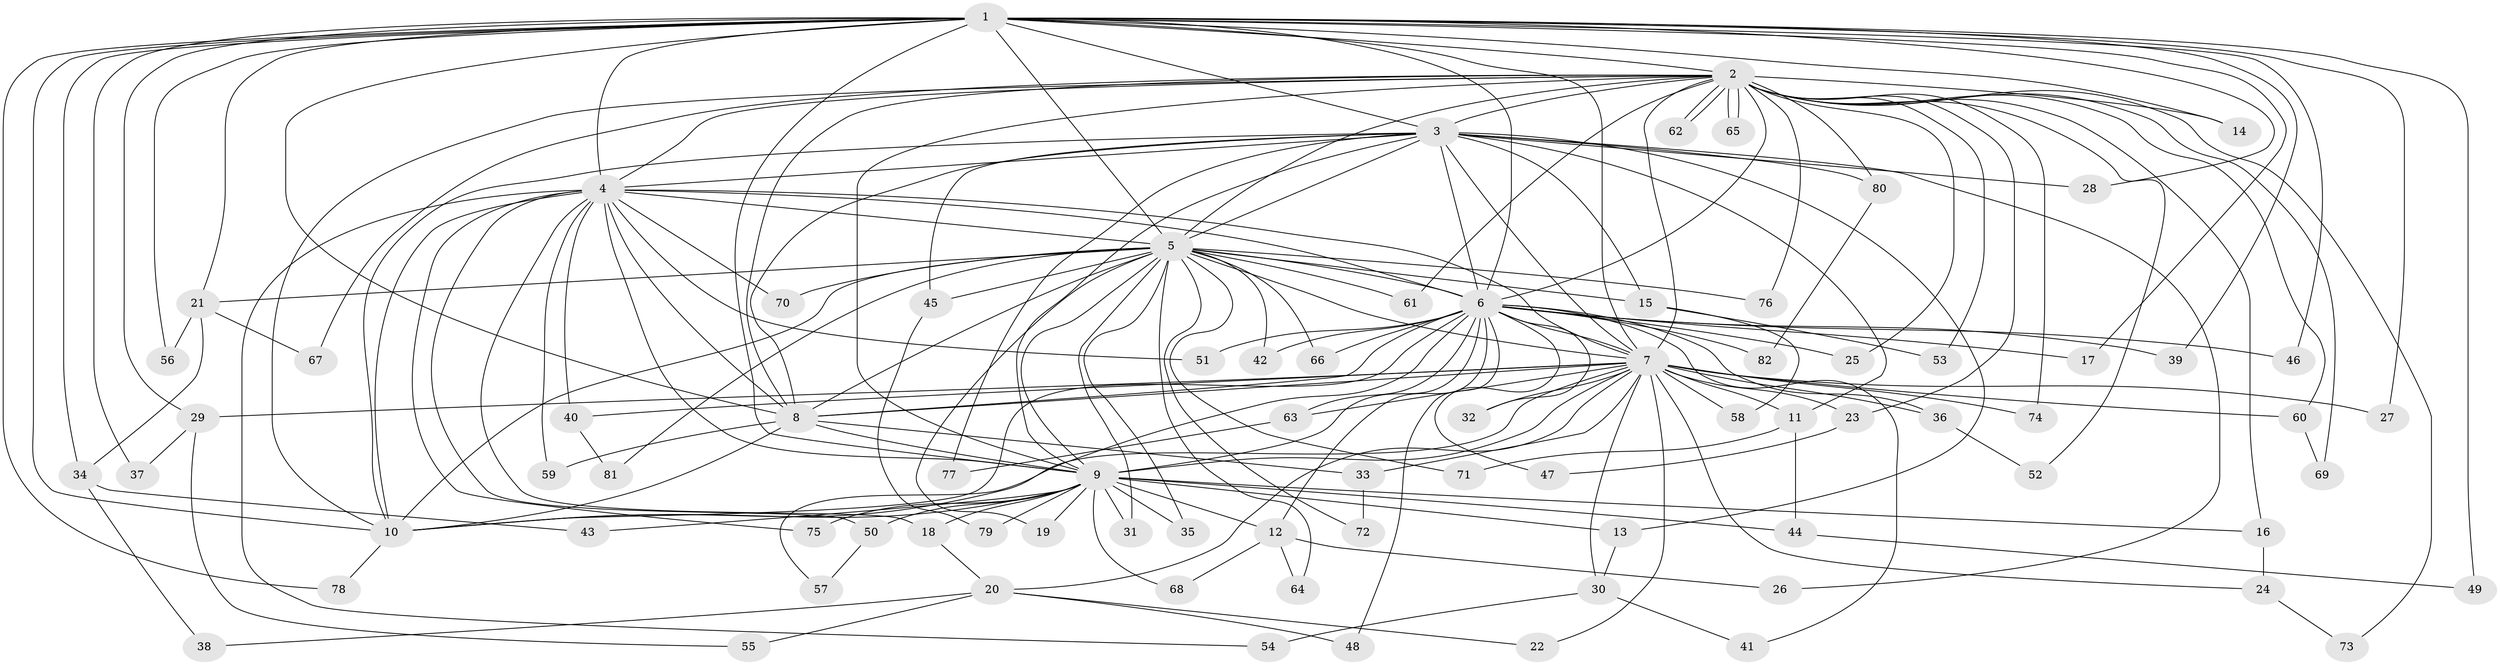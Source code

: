 // Generated by graph-tools (version 1.1) at 2025/46/03/09/25 04:46:16]
// undirected, 82 vertices, 189 edges
graph export_dot {
graph [start="1"]
  node [color=gray90,style=filled];
  1;
  2;
  3;
  4;
  5;
  6;
  7;
  8;
  9;
  10;
  11;
  12;
  13;
  14;
  15;
  16;
  17;
  18;
  19;
  20;
  21;
  22;
  23;
  24;
  25;
  26;
  27;
  28;
  29;
  30;
  31;
  32;
  33;
  34;
  35;
  36;
  37;
  38;
  39;
  40;
  41;
  42;
  43;
  44;
  45;
  46;
  47;
  48;
  49;
  50;
  51;
  52;
  53;
  54;
  55;
  56;
  57;
  58;
  59;
  60;
  61;
  62;
  63;
  64;
  65;
  66;
  67;
  68;
  69;
  70;
  71;
  72;
  73;
  74;
  75;
  76;
  77;
  78;
  79;
  80;
  81;
  82;
  1 -- 2;
  1 -- 3;
  1 -- 4;
  1 -- 5;
  1 -- 6;
  1 -- 7;
  1 -- 8;
  1 -- 9;
  1 -- 10;
  1 -- 14;
  1 -- 17;
  1 -- 21;
  1 -- 27;
  1 -- 28;
  1 -- 29;
  1 -- 34;
  1 -- 37;
  1 -- 39;
  1 -- 46;
  1 -- 49;
  1 -- 56;
  1 -- 78;
  2 -- 3;
  2 -- 4;
  2 -- 5;
  2 -- 6;
  2 -- 7;
  2 -- 8;
  2 -- 9;
  2 -- 10;
  2 -- 14;
  2 -- 16;
  2 -- 23;
  2 -- 25;
  2 -- 52;
  2 -- 53;
  2 -- 60;
  2 -- 61;
  2 -- 62;
  2 -- 62;
  2 -- 65;
  2 -- 65;
  2 -- 67;
  2 -- 69;
  2 -- 73;
  2 -- 74;
  2 -- 76;
  2 -- 80;
  3 -- 4;
  3 -- 5;
  3 -- 6;
  3 -- 7;
  3 -- 8;
  3 -- 9;
  3 -- 10;
  3 -- 11;
  3 -- 13;
  3 -- 15;
  3 -- 26;
  3 -- 28;
  3 -- 45;
  3 -- 77;
  3 -- 80;
  4 -- 5;
  4 -- 6;
  4 -- 7;
  4 -- 8;
  4 -- 9;
  4 -- 10;
  4 -- 18;
  4 -- 40;
  4 -- 50;
  4 -- 51;
  4 -- 54;
  4 -- 59;
  4 -- 70;
  4 -- 75;
  5 -- 6;
  5 -- 7;
  5 -- 8;
  5 -- 9;
  5 -- 10;
  5 -- 15;
  5 -- 19;
  5 -- 21;
  5 -- 31;
  5 -- 35;
  5 -- 42;
  5 -- 45;
  5 -- 61;
  5 -- 64;
  5 -- 66;
  5 -- 70;
  5 -- 71;
  5 -- 72;
  5 -- 76;
  5 -- 81;
  6 -- 7;
  6 -- 8;
  6 -- 9;
  6 -- 10;
  6 -- 12;
  6 -- 17;
  6 -- 25;
  6 -- 32;
  6 -- 36;
  6 -- 39;
  6 -- 41;
  6 -- 42;
  6 -- 46;
  6 -- 47;
  6 -- 48;
  6 -- 51;
  6 -- 57;
  6 -- 63;
  6 -- 66;
  6 -- 82;
  7 -- 8;
  7 -- 9;
  7 -- 10;
  7 -- 11;
  7 -- 20;
  7 -- 22;
  7 -- 23;
  7 -- 24;
  7 -- 27;
  7 -- 29;
  7 -- 30;
  7 -- 32;
  7 -- 33;
  7 -- 36;
  7 -- 40;
  7 -- 58;
  7 -- 60;
  7 -- 63;
  7 -- 74;
  8 -- 9;
  8 -- 10;
  8 -- 33;
  8 -- 59;
  9 -- 10;
  9 -- 12;
  9 -- 13;
  9 -- 16;
  9 -- 18;
  9 -- 19;
  9 -- 31;
  9 -- 35;
  9 -- 43;
  9 -- 44;
  9 -- 50;
  9 -- 68;
  9 -- 75;
  9 -- 79;
  10 -- 78;
  11 -- 44;
  11 -- 71;
  12 -- 26;
  12 -- 64;
  12 -- 68;
  13 -- 30;
  15 -- 53;
  15 -- 58;
  16 -- 24;
  18 -- 20;
  20 -- 22;
  20 -- 38;
  20 -- 48;
  20 -- 55;
  21 -- 34;
  21 -- 56;
  21 -- 67;
  23 -- 47;
  24 -- 73;
  29 -- 37;
  29 -- 55;
  30 -- 41;
  30 -- 54;
  33 -- 72;
  34 -- 38;
  34 -- 43;
  36 -- 52;
  40 -- 81;
  44 -- 49;
  45 -- 79;
  50 -- 57;
  60 -- 69;
  63 -- 77;
  80 -- 82;
}
